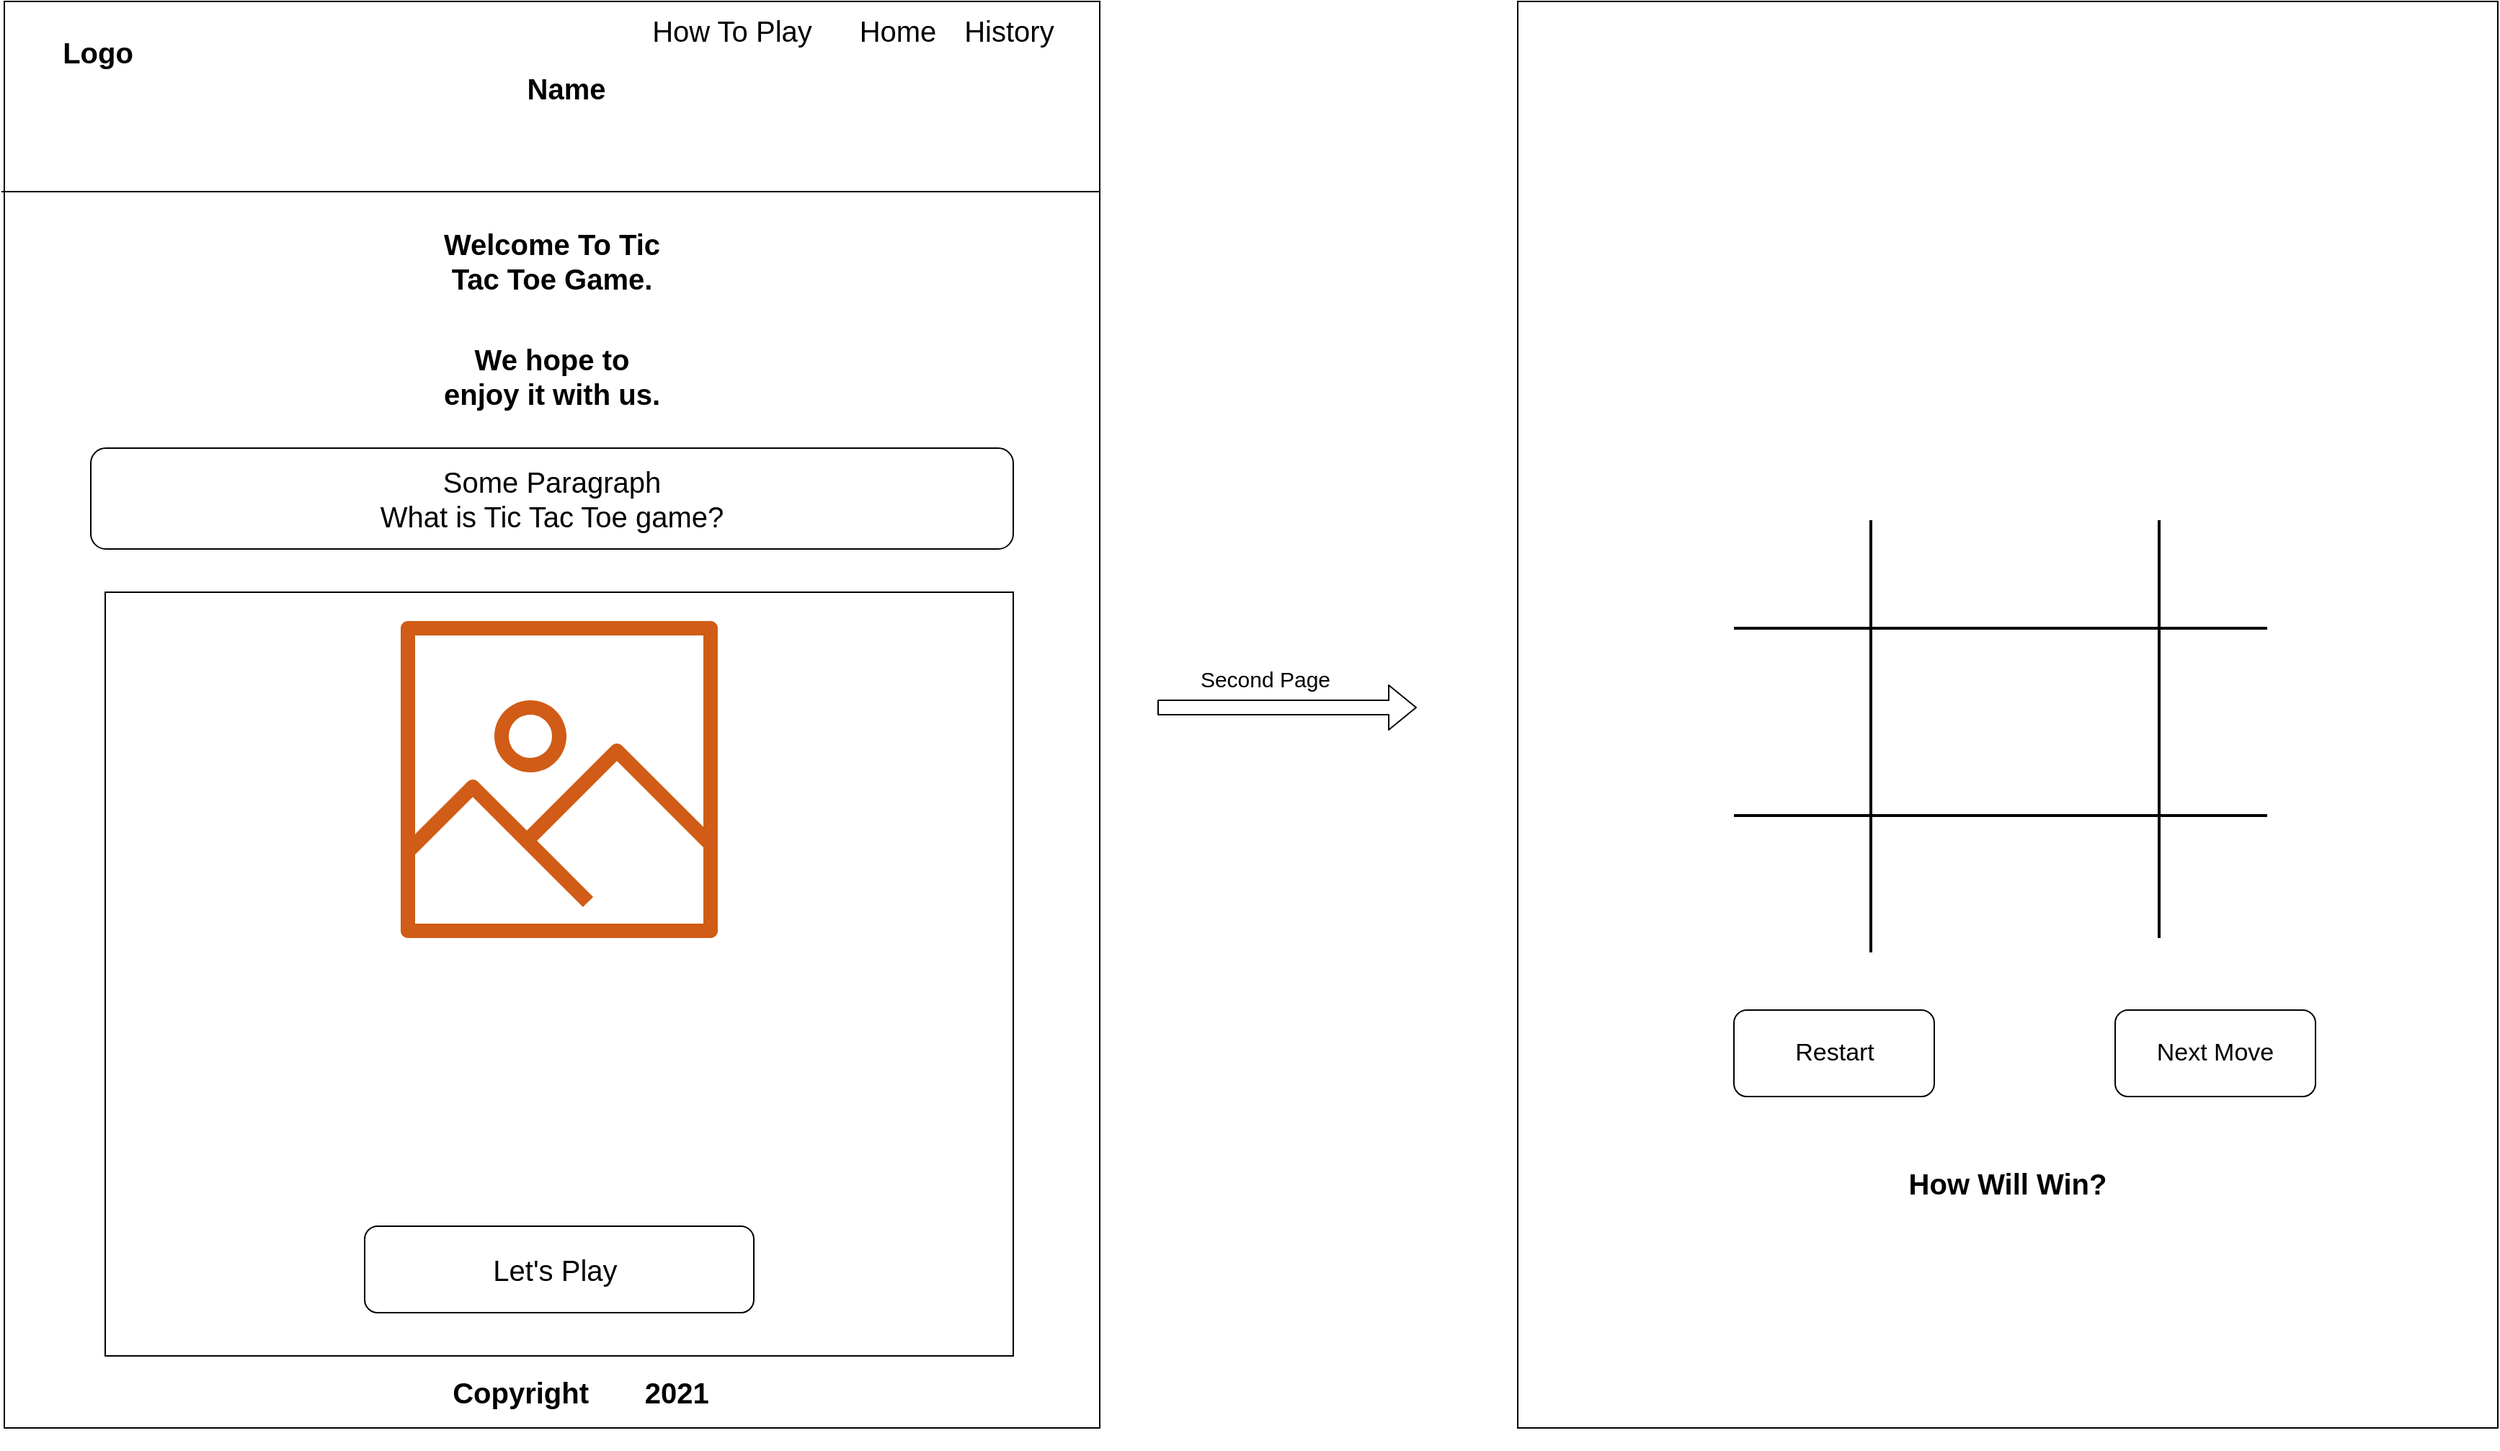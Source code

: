 <mxfile version="14.1.1" type="device"><diagram id="4wgMtbcT7CkYZUYZ9nA8" name="Page-1"><mxGraphModel dx="1806" dy="956" grid="1" gridSize="10" guides="1" tooltips="1" connect="1" arrows="1" fold="1" page="1" pageScale="1" pageWidth="850" pageHeight="1100" math="0" shadow="0"><root><mxCell id="0"/><mxCell id="1" parent="0"/><mxCell id="d9QS-Qdjk53m3J0icgWH-1" value="" style="rounded=0;whiteSpace=wrap;html=1;" parent="1" vertex="1"><mxGeometry x="60" y="60" width="760" height="990" as="geometry"/></mxCell><mxCell id="d9QS-Qdjk53m3J0icgWH-2" value="" style="endArrow=none;html=1;" parent="1" edge="1"><mxGeometry width="50" height="50" relative="1" as="geometry"><mxPoint x="58" y="192" as="sourcePoint"/><mxPoint x="820" y="192" as="targetPoint"/></mxGeometry></mxCell><mxCell id="d9QS-Qdjk53m3J0icgWH-3" value="Home" style="text;html=1;strokeColor=none;fillColor=none;align=center;verticalAlign=middle;whiteSpace=wrap;rounded=0;fontSize=20;" parent="1" vertex="1"><mxGeometry x="660" y="70" width="40" height="20" as="geometry"/></mxCell><mxCell id="d9QS-Qdjk53m3J0icgWH-4" value="History&amp;nbsp;" style="text;html=1;strokeColor=none;fillColor=none;align=center;verticalAlign=middle;whiteSpace=wrap;rounded=0;fontSize=20;" parent="1" vertex="1"><mxGeometry x="740" y="70" width="40" height="20" as="geometry"/></mxCell><mxCell id="d9QS-Qdjk53m3J0icgWH-6" value="Logo" style="text;html=1;strokeColor=none;fillColor=none;align=center;verticalAlign=middle;whiteSpace=wrap;rounded=0;fontSize=20;fontStyle=1" parent="1" vertex="1"><mxGeometry x="80" y="70" width="90" height="50" as="geometry"/></mxCell><mxCell id="d9QS-Qdjk53m3J0icgWH-7" value="Name" style="text;html=1;strokeColor=none;fillColor=none;align=center;verticalAlign=middle;whiteSpace=wrap;rounded=0;fontSize=20;fontStyle=1" parent="1" vertex="1"><mxGeometry x="370" y="80" width="160" height="80" as="geometry"/></mxCell><mxCell id="d9QS-Qdjk53m3J0icgWH-8" value="Welcome To Tic Tac Toe Game.&lt;br&gt;" style="text;html=1;strokeColor=none;fillColor=none;align=center;verticalAlign=middle;whiteSpace=wrap;rounded=0;fontSize=20;fontStyle=1" parent="1" vertex="1"><mxGeometry x="360" y="200" width="160" height="80" as="geometry"/></mxCell><mxCell id="d9QS-Qdjk53m3J0icgWH-9" value="We hope to enjoy it with us." style="text;html=1;strokeColor=none;fillColor=none;align=center;verticalAlign=middle;whiteSpace=wrap;rounded=0;fontSize=20;fontStyle=1" parent="1" vertex="1"><mxGeometry x="360" y="280" width="160" height="80" as="geometry"/></mxCell><mxCell id="d9QS-Qdjk53m3J0icgWH-10" value="How To Play" style="text;html=1;strokeColor=none;fillColor=none;align=center;verticalAlign=middle;whiteSpace=wrap;rounded=0;fontSize=20;" parent="1" vertex="1"><mxGeometry x="490" y="70" width="150" height="20" as="geometry"/></mxCell><mxCell id="d9QS-Qdjk53m3J0icgWH-11" value="Some Paragraph&lt;br&gt;What is Tic Tac Toe game?" style="rounded=1;whiteSpace=wrap;html=1;fontSize=20;" parent="1" vertex="1"><mxGeometry x="120" y="370" width="640" height="70" as="geometry"/></mxCell><mxCell id="d9QS-Qdjk53m3J0icgWH-13" value="" style="rounded=0;whiteSpace=wrap;html=1;fontSize=20;" parent="1" vertex="1"><mxGeometry x="130" y="470" width="630" height="530" as="geometry"/></mxCell><mxCell id="d9QS-Qdjk53m3J0icgWH-14" value="" style="outlineConnect=0;fontColor=#232F3E;gradientColor=none;fillColor=#D05C17;strokeColor=none;dashed=0;verticalLabelPosition=bottom;verticalAlign=top;align=center;html=1;fontSize=12;fontStyle=0;aspect=fixed;pointerEvents=1;shape=mxgraph.aws4.container_registry_image;" parent="1" vertex="1"><mxGeometry x="335" y="490" width="220" height="220" as="geometry"/></mxCell><mxCell id="d9QS-Qdjk53m3J0icgWH-19" value="" style="whiteSpace=wrap;html=1;rounded=1;" parent="1" vertex="1"><mxGeometry x="310" y="910" width="270" height="60" as="geometry"/></mxCell><mxCell id="d9QS-Qdjk53m3J0icgWH-21" value="Let's Play&amp;nbsp;" style="text;html=1;strokeColor=none;fillColor=none;align=center;verticalAlign=middle;whiteSpace=wrap;rounded=0;fontSize=20;" parent="1" vertex="1"><mxGeometry x="395" y="930" width="100" height="20" as="geometry"/></mxCell><mxCell id="K4TlZxmVdavOYbInZht--2" value="" style="shape=image;html=1;verticalAlign=top;verticalLabelPosition=bottom;labelBackgroundColor=#ffffff;imageAspect=0;aspect=fixed;image=https://cdn4.iconfinder.com/data/icons/miu-social/60/whatsapp-social-media-128.png" parent="1" vertex="1"><mxGeometry x="170" y="1000" width="50" height="50" as="geometry"/></mxCell><mxCell id="K4TlZxmVdavOYbInZht--3" value="" style="shape=image;html=1;verticalAlign=top;verticalLabelPosition=bottom;labelBackgroundColor=#ffffff;imageAspect=0;aspect=fixed;image=https://cdn1.iconfinder.com/data/icons/logos-and-brands-3/512/147_Gmail_logo_logos-128.png" parent="1" vertex="1"><mxGeometry x="242" y="1005.5" width="39" height="39" as="geometry"/></mxCell><mxCell id="K4TlZxmVdavOYbInZht--4" value="Copyright&amp;nbsp; &amp;nbsp; &amp;nbsp; &amp;nbsp;2021" style="text;html=1;strokeColor=none;fillColor=none;align=center;verticalAlign=middle;whiteSpace=wrap;rounded=0;fontSize=20;fontStyle=1" parent="1" vertex="1"><mxGeometry x="360" y="985" width="200" height="80" as="geometry"/></mxCell><mxCell id="K4TlZxmVdavOYbInZht--5" value="" style="shape=image;html=1;verticalAlign=top;verticalLabelPosition=bottom;labelBackgroundColor=#ffffff;imageAspect=0;aspect=fixed;image=https://cdn2.iconfinder.com/data/icons/font-awesome/1792/copyright-128.png" parent="1" vertex="1"><mxGeometry x="470" y="1012.5" width="25" height="25" as="geometry"/></mxCell><mxCell id="K4TlZxmVdavOYbInZht--7" value="" style="rounded=0;whiteSpace=wrap;html=1;" parent="1" vertex="1"><mxGeometry x="1110" y="60" width="680" height="990" as="geometry"/></mxCell><mxCell id="K4TlZxmVdavOYbInZht--8" value="" style="shape=flexArrow;endArrow=classic;html=1;" parent="1" edge="1"><mxGeometry width="50" height="50" relative="1" as="geometry"><mxPoint x="860" y="550" as="sourcePoint"/><mxPoint x="1040" y="550" as="targetPoint"/></mxGeometry></mxCell><mxCell id="K4TlZxmVdavOYbInZht--9" value="Second Page" style="text;html=1;strokeColor=none;fillColor=none;align=center;verticalAlign=middle;whiteSpace=wrap;rounded=0;fontSize=15;" parent="1" vertex="1"><mxGeometry x="880" y="520" width="110" height="20" as="geometry"/></mxCell><mxCell id="K4TlZxmVdavOYbInZht--11" value="" style="line;strokeWidth=2;direction=south;html=1;fontSize=15;" parent="1" vertex="1"><mxGeometry x="1550" y="420" width="10" height="290" as="geometry"/></mxCell><mxCell id="K4TlZxmVdavOYbInZht--12" value="" style="line;strokeWidth=2;direction=south;html=1;fontSize=15;" parent="1" vertex="1"><mxGeometry x="1350" y="420" width="10" height="300" as="geometry"/></mxCell><mxCell id="K4TlZxmVdavOYbInZht--13" value="" style="line;strokeWidth=2;html=1;fontSize=15;" parent="1" vertex="1"><mxGeometry x="1260" y="490" width="370" height="10" as="geometry"/></mxCell><mxCell id="K4TlZxmVdavOYbInZht--14" value="" style="line;strokeWidth=2;html=1;fontSize=15;" parent="1" vertex="1"><mxGeometry x="1260" y="620" width="370" height="10" as="geometry"/></mxCell><mxCell id="K4TlZxmVdavOYbInZht--15" value="" style="shape=image;html=1;verticalAlign=top;verticalLabelPosition=bottom;labelBackgroundColor=#ffffff;imageAspect=0;aspect=fixed;image=https://cdn1.iconfinder.com/data/icons/social-media-vol-1/24/_x-128.png;fontSize=15;" parent="1" vertex="1"><mxGeometry x="1430" y="530" width="59" height="59" as="geometry"/></mxCell><mxCell id="K4TlZxmVdavOYbInZht--17" value="" style="shape=image;html=1;verticalAlign=top;verticalLabelPosition=bottom;labelBackgroundColor=#ffffff;imageAspect=0;aspect=fixed;image=https://cdn2.iconfinder.com/data/icons/font-awesome/1792/circle-o-128.png;fontSize=15;fontColor=#000000;" parent="1" vertex="1"><mxGeometry x="1560" y="420" width="68" height="68" as="geometry"/></mxCell><mxCell id="K4TlZxmVdavOYbInZht--18" value="How Will Win?" style="text;html=1;strokeColor=none;fillColor=none;align=center;verticalAlign=middle;whiteSpace=wrap;rounded=0;fontSize=20;fontStyle=1" parent="1" vertex="1"><mxGeometry x="1370" y="840" width="160" height="80" as="geometry"/></mxCell><mxCell id="_Q7EHd-XrAzAqExx7-MW-2" value="" style="whiteSpace=wrap;html=1;rounded=1;" vertex="1" parent="1"><mxGeometry x="1524.5" y="760" width="139" height="60" as="geometry"/></mxCell><mxCell id="_Q7EHd-XrAzAqExx7-MW-3" value="" style="whiteSpace=wrap;html=1;rounded=1;" vertex="1" parent="1"><mxGeometry x="1260" y="760" width="139" height="60" as="geometry"/></mxCell><mxCell id="_Q7EHd-XrAzAqExx7-MW-4" value="Restart" style="text;html=1;strokeColor=none;fillColor=none;align=center;verticalAlign=middle;whiteSpace=wrap;rounded=0;fontSize=17;" vertex="1" parent="1"><mxGeometry x="1310" y="780" width="40" height="20" as="geometry"/></mxCell><mxCell id="_Q7EHd-XrAzAqExx7-MW-5" value="Next Move" style="text;html=1;strokeColor=none;fillColor=none;align=center;verticalAlign=middle;whiteSpace=wrap;rounded=0;fontSize=17;" vertex="1" parent="1"><mxGeometry x="1552" y="780" width="84" height="20" as="geometry"/></mxCell></root></mxGraphModel></diagram></mxfile>